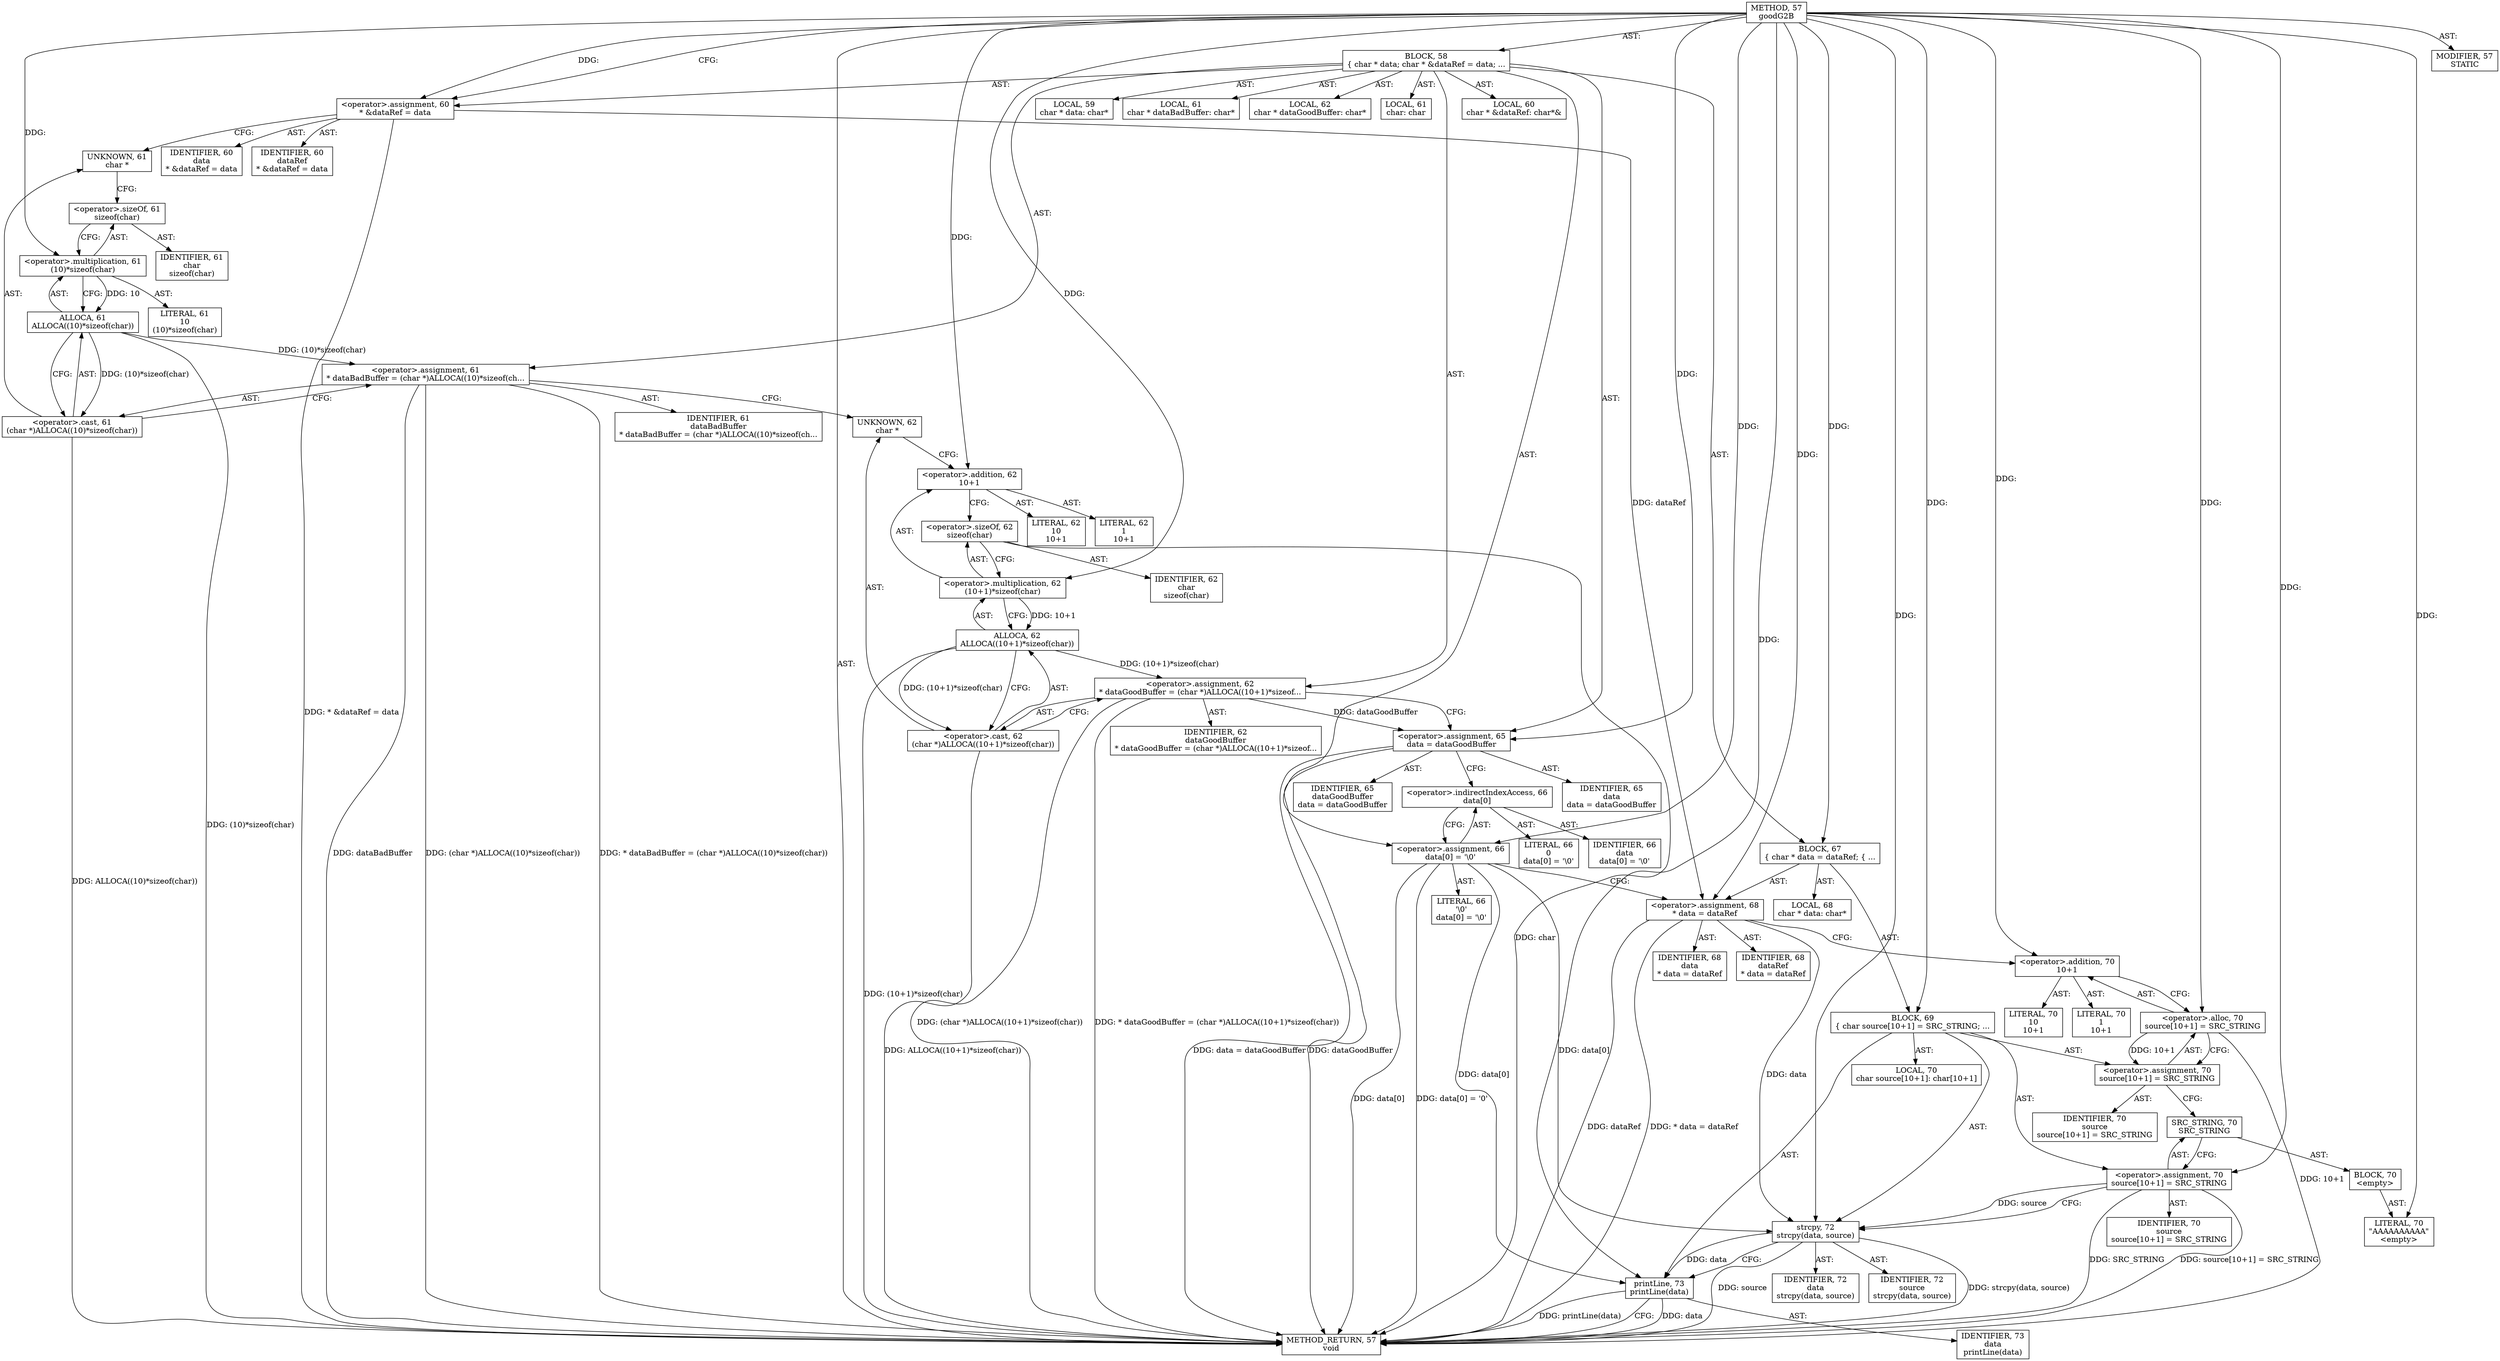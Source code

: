digraph "goodG2B" {  
node [shape="rect"];  
"111669149697" [label = <METHOD, 57<BR/>goodG2B> ]
"25769803781" [label = <BLOCK, 58<BR/>{ char * data; char * &amp;dataRef = data; ...> ]
"94489280518" [label = <LOCAL, 59<BR/>char * data: char*> ]
"94489280519" [label = <LOCAL, 60<BR/>char * &amp;dataRef: char*&amp;> ]
"30064771095" [label = <&lt;operator&gt;.assignment, 60<BR/>* &amp;dataRef = data> ]
"68719476752" [label = <IDENTIFIER, 60<BR/>dataRef<BR/>* &amp;dataRef = data> ]
"68719476753" [label = <IDENTIFIER, 60<BR/>data<BR/>* &amp;dataRef = data> ]
"94489280520" [label = <LOCAL, 61<BR/>char * dataBadBuffer: char*> ]
"30064771096" [label = <&lt;operator&gt;.assignment, 61<BR/>* dataBadBuffer = (char *)ALLOCA((10)*sizeof(ch...> ]
"68719476754" [label = <IDENTIFIER, 61<BR/>dataBadBuffer<BR/>* dataBadBuffer = (char *)ALLOCA((10)*sizeof(ch...> ]
"30064771097" [label = <&lt;operator&gt;.cast, 61<BR/>(char *)ALLOCA((10)*sizeof(char))> ]
"184683593730" [label = <UNKNOWN, 61<BR/>char *> ]
"30064771098" [label = <ALLOCA, 61<BR/>ALLOCA((10)*sizeof(char))> ]
"30064771099" [label = <&lt;operator&gt;.multiplication, 61<BR/>(10)*sizeof(char)> ]
"90194313224" [label = <LITERAL, 61<BR/>10<BR/>(10)*sizeof(char)> ]
"30064771100" [label = <&lt;operator&gt;.sizeOf, 61<BR/>sizeof(char)> ]
"68719476755" [label = <IDENTIFIER, 61<BR/>char<BR/>sizeof(char)> ]
"94489280521" [label = <LOCAL, 62<BR/>char * dataGoodBuffer: char*> ]
"30064771101" [label = <&lt;operator&gt;.assignment, 62<BR/>* dataGoodBuffer = (char *)ALLOCA((10+1)*sizeof...> ]
"68719476756" [label = <IDENTIFIER, 62<BR/>dataGoodBuffer<BR/>* dataGoodBuffer = (char *)ALLOCA((10+1)*sizeof...> ]
"30064771102" [label = <&lt;operator&gt;.cast, 62<BR/>(char *)ALLOCA((10+1)*sizeof(char))> ]
"184683593731" [label = <UNKNOWN, 62<BR/>char *> ]
"30064771103" [label = <ALLOCA, 62<BR/>ALLOCA((10+1)*sizeof(char))> ]
"30064771104" [label = <&lt;operator&gt;.multiplication, 62<BR/>(10+1)*sizeof(char)> ]
"30064771105" [label = <&lt;operator&gt;.addition, 62<BR/>10+1> ]
"90194313225" [label = <LITERAL, 62<BR/>10<BR/>10+1> ]
"90194313226" [label = <LITERAL, 62<BR/>1<BR/>10+1> ]
"30064771106" [label = <&lt;operator&gt;.sizeOf, 62<BR/>sizeof(char)> ]
"68719476757" [label = <IDENTIFIER, 62<BR/>char<BR/>sizeof(char)> ]
"30064771107" [label = <&lt;operator&gt;.assignment, 65<BR/>data = dataGoodBuffer> ]
"68719476758" [label = <IDENTIFIER, 65<BR/>data<BR/>data = dataGoodBuffer> ]
"68719476759" [label = <IDENTIFIER, 65<BR/>dataGoodBuffer<BR/>data = dataGoodBuffer> ]
"30064771108" [label = <&lt;operator&gt;.assignment, 66<BR/>data[0] = '\0'> ]
"30064771109" [label = <&lt;operator&gt;.indirectIndexAccess, 66<BR/>data[0]> ]
"68719476760" [label = <IDENTIFIER, 66<BR/>data<BR/>data[0] = '\0'> ]
"90194313227" [label = <LITERAL, 66<BR/>0<BR/>data[0] = '\0'> ]
"90194313228" [label = <LITERAL, 66<BR/>'\0'<BR/>data[0] = '\0'> ]
"25769803782" [label = <BLOCK, 67<BR/>{ char * data = dataRef; { ...> ]
"94489280522" [label = <LOCAL, 68<BR/>char * data: char*> ]
"30064771110" [label = <&lt;operator&gt;.assignment, 68<BR/>* data = dataRef> ]
"68719476761" [label = <IDENTIFIER, 68<BR/>data<BR/>* data = dataRef> ]
"68719476762" [label = <IDENTIFIER, 68<BR/>dataRef<BR/>* data = dataRef> ]
"25769803783" [label = <BLOCK, 69<BR/>{ char source[10+1] = SRC_STRING; ...> ]
"94489280523" [label = <LOCAL, 70<BR/>char source[10+1]: char[10+1]> ]
"30064771111" [label = <&lt;operator&gt;.assignment, 70<BR/>source[10+1] = SRC_STRING> ]
"68719476763" [label = <IDENTIFIER, 70<BR/>source<BR/>source[10+1] = SRC_STRING> ]
"30064771112" [label = <&lt;operator&gt;.alloc, 70<BR/>source[10+1] = SRC_STRING> ]
"30064771113" [label = <&lt;operator&gt;.addition, 70<BR/>10+1> ]
"90194313229" [label = <LITERAL, 70<BR/>10<BR/>10+1> ]
"90194313230" [label = <LITERAL, 70<BR/>1<BR/>10+1> ]
"30064771114" [label = <&lt;operator&gt;.assignment, 70<BR/>source[10+1] = SRC_STRING> ]
"68719476764" [label = <IDENTIFIER, 70<BR/>source<BR/>source[10+1] = SRC_STRING> ]
"30064771115" [label = <SRC_STRING, 70<BR/>SRC_STRING> ]
"25769803784" [label = <BLOCK, 70<BR/>&lt;empty&gt;> ]
"90194313231" [label = <LITERAL, 70<BR/>&quot;AAAAAAAAAA&quot;<BR/>&lt;empty&gt;> ]
"30064771116" [label = <strcpy, 72<BR/>strcpy(data, source)> ]
"68719476765" [label = <IDENTIFIER, 72<BR/>data<BR/>strcpy(data, source)> ]
"68719476766" [label = <IDENTIFIER, 72<BR/>source<BR/>strcpy(data, source)> ]
"30064771117" [label = <printLine, 73<BR/>printLine(data)> ]
"68719476767" [label = <IDENTIFIER, 73<BR/>data<BR/>printLine(data)> ]
"94489280524" [label = <LOCAL, 61<BR/>char: char> ]
"133143986176" [label = <MODIFIER, 57<BR/>STATIC> ]
"128849018881" [label = <METHOD_RETURN, 57<BR/>void> ]
  "111669149697" -> "25769803781"  [ label = "AST: "] 
  "111669149697" -> "133143986176"  [ label = "AST: "] 
  "111669149697" -> "128849018881"  [ label = "AST: "] 
  "25769803781" -> "94489280524"  [ label = "AST: "] 
  "25769803781" -> "94489280518"  [ label = "AST: "] 
  "25769803781" -> "94489280519"  [ label = "AST: "] 
  "25769803781" -> "30064771095"  [ label = "AST: "] 
  "25769803781" -> "94489280520"  [ label = "AST: "] 
  "25769803781" -> "30064771096"  [ label = "AST: "] 
  "25769803781" -> "94489280521"  [ label = "AST: "] 
  "25769803781" -> "30064771101"  [ label = "AST: "] 
  "25769803781" -> "30064771107"  [ label = "AST: "] 
  "25769803781" -> "30064771108"  [ label = "AST: "] 
  "25769803781" -> "25769803782"  [ label = "AST: "] 
  "30064771095" -> "68719476752"  [ label = "AST: "] 
  "30064771095" -> "68719476753"  [ label = "AST: "] 
  "30064771096" -> "68719476754"  [ label = "AST: "] 
  "30064771096" -> "30064771097"  [ label = "AST: "] 
  "30064771097" -> "184683593730"  [ label = "AST: "] 
  "30064771097" -> "30064771098"  [ label = "AST: "] 
  "30064771098" -> "30064771099"  [ label = "AST: "] 
  "30064771099" -> "90194313224"  [ label = "AST: "] 
  "30064771099" -> "30064771100"  [ label = "AST: "] 
  "30064771100" -> "68719476755"  [ label = "AST: "] 
  "30064771101" -> "68719476756"  [ label = "AST: "] 
  "30064771101" -> "30064771102"  [ label = "AST: "] 
  "30064771102" -> "184683593731"  [ label = "AST: "] 
  "30064771102" -> "30064771103"  [ label = "AST: "] 
  "30064771103" -> "30064771104"  [ label = "AST: "] 
  "30064771104" -> "30064771105"  [ label = "AST: "] 
  "30064771104" -> "30064771106"  [ label = "AST: "] 
  "30064771105" -> "90194313225"  [ label = "AST: "] 
  "30064771105" -> "90194313226"  [ label = "AST: "] 
  "30064771106" -> "68719476757"  [ label = "AST: "] 
  "30064771107" -> "68719476758"  [ label = "AST: "] 
  "30064771107" -> "68719476759"  [ label = "AST: "] 
  "30064771108" -> "30064771109"  [ label = "AST: "] 
  "30064771108" -> "90194313228"  [ label = "AST: "] 
  "30064771109" -> "68719476760"  [ label = "AST: "] 
  "30064771109" -> "90194313227"  [ label = "AST: "] 
  "25769803782" -> "94489280522"  [ label = "AST: "] 
  "25769803782" -> "30064771110"  [ label = "AST: "] 
  "25769803782" -> "25769803783"  [ label = "AST: "] 
  "30064771110" -> "68719476761"  [ label = "AST: "] 
  "30064771110" -> "68719476762"  [ label = "AST: "] 
  "25769803783" -> "94489280523"  [ label = "AST: "] 
  "25769803783" -> "30064771111"  [ label = "AST: "] 
  "25769803783" -> "30064771114"  [ label = "AST: "] 
  "25769803783" -> "30064771116"  [ label = "AST: "] 
  "25769803783" -> "30064771117"  [ label = "AST: "] 
  "30064771111" -> "68719476763"  [ label = "AST: "] 
  "30064771111" -> "30064771112"  [ label = "AST: "] 
  "30064771112" -> "30064771113"  [ label = "AST: "] 
  "30064771113" -> "90194313229"  [ label = "AST: "] 
  "30064771113" -> "90194313230"  [ label = "AST: "] 
  "30064771114" -> "68719476764"  [ label = "AST: "] 
  "30064771114" -> "30064771115"  [ label = "AST: "] 
  "30064771115" -> "25769803784"  [ label = "AST: "] 
  "25769803784" -> "90194313231"  [ label = "AST: "] 
  "30064771116" -> "68719476765"  [ label = "AST: "] 
  "30064771116" -> "68719476766"  [ label = "AST: "] 
  "30064771117" -> "68719476767"  [ label = "AST: "] 
  "30064771095" -> "184683593730"  [ label = "CFG: "] 
  "30064771096" -> "184683593731"  [ label = "CFG: "] 
  "30064771101" -> "30064771107"  [ label = "CFG: "] 
  "30064771107" -> "30064771109"  [ label = "CFG: "] 
  "30064771108" -> "30064771110"  [ label = "CFG: "] 
  "30064771097" -> "30064771096"  [ label = "CFG: "] 
  "30064771102" -> "30064771101"  [ label = "CFG: "] 
  "30064771109" -> "30064771108"  [ label = "CFG: "] 
  "30064771110" -> "30064771113"  [ label = "CFG: "] 
  "184683593730" -> "30064771100"  [ label = "CFG: "] 
  "30064771098" -> "30064771097"  [ label = "CFG: "] 
  "184683593731" -> "30064771105"  [ label = "CFG: "] 
  "30064771103" -> "30064771102"  [ label = "CFG: "] 
  "30064771111" -> "30064771115"  [ label = "CFG: "] 
  "30064771114" -> "30064771116"  [ label = "CFG: "] 
  "30064771116" -> "30064771117"  [ label = "CFG: "] 
  "30064771117" -> "128849018881"  [ label = "CFG: "] 
  "30064771099" -> "30064771098"  [ label = "CFG: "] 
  "30064771104" -> "30064771103"  [ label = "CFG: "] 
  "30064771112" -> "30064771111"  [ label = "CFG: "] 
  "30064771115" -> "30064771114"  [ label = "CFG: "] 
  "30064771100" -> "30064771099"  [ label = "CFG: "] 
  "30064771105" -> "30064771106"  [ label = "CFG: "] 
  "30064771106" -> "30064771104"  [ label = "CFG: "] 
  "30064771113" -> "30064771112"  [ label = "CFG: "] 
  "111669149697" -> "30064771095"  [ label = "CFG: "] 
  "30064771095" -> "128849018881"  [ label = "DDG: * &amp;dataRef = data"] 
  "30064771096" -> "128849018881"  [ label = "DDG: dataBadBuffer"] 
  "30064771098" -> "128849018881"  [ label = "DDG: (10)*sizeof(char)"] 
  "30064771097" -> "128849018881"  [ label = "DDG: ALLOCA((10)*sizeof(char))"] 
  "30064771096" -> "128849018881"  [ label = "DDG: (char *)ALLOCA((10)*sizeof(char))"] 
  "30064771096" -> "128849018881"  [ label = "DDG: * dataBadBuffer = (char *)ALLOCA((10)*sizeof(char))"] 
  "30064771106" -> "128849018881"  [ label = "DDG: char"] 
  "30064771103" -> "128849018881"  [ label = "DDG: (10+1)*sizeof(char)"] 
  "30064771102" -> "128849018881"  [ label = "DDG: ALLOCA((10+1)*sizeof(char))"] 
  "30064771101" -> "128849018881"  [ label = "DDG: (char *)ALLOCA((10+1)*sizeof(char))"] 
  "30064771101" -> "128849018881"  [ label = "DDG: * dataGoodBuffer = (char *)ALLOCA((10+1)*sizeof(char))"] 
  "30064771107" -> "128849018881"  [ label = "DDG: dataGoodBuffer"] 
  "30064771107" -> "128849018881"  [ label = "DDG: data = dataGoodBuffer"] 
  "30064771108" -> "128849018881"  [ label = "DDG: data[0]"] 
  "30064771108" -> "128849018881"  [ label = "DDG: data[0] = '\0'"] 
  "30064771110" -> "128849018881"  [ label = "DDG: dataRef"] 
  "30064771110" -> "128849018881"  [ label = "DDG: * data = dataRef"] 
  "30064771112" -> "128849018881"  [ label = "DDG: 10+1"] 
  "30064771114" -> "128849018881"  [ label = "DDG: SRC_STRING"] 
  "30064771114" -> "128849018881"  [ label = "DDG: source[10+1] = SRC_STRING"] 
  "30064771116" -> "128849018881"  [ label = "DDG: source"] 
  "30064771116" -> "128849018881"  [ label = "DDG: strcpy(data, source)"] 
  "30064771117" -> "128849018881"  [ label = "DDG: data"] 
  "30064771117" -> "128849018881"  [ label = "DDG: printLine(data)"] 
  "111669149697" -> "30064771095"  [ label = "DDG: "] 
  "30064771098" -> "30064771096"  [ label = "DDG: (10)*sizeof(char)"] 
  "30064771103" -> "30064771101"  [ label = "DDG: (10+1)*sizeof(char)"] 
  "30064771101" -> "30064771107"  [ label = "DDG: dataGoodBuffer"] 
  "111669149697" -> "30064771107"  [ label = "DDG: "] 
  "111669149697" -> "30064771108"  [ label = "DDG: "] 
  "111669149697" -> "25769803782"  [ label = "DDG: "] 
  "30064771095" -> "30064771110"  [ label = "DDG: dataRef"] 
  "111669149697" -> "30064771110"  [ label = "DDG: "] 
  "111669149697" -> "25769803783"  [ label = "DDG: "] 
  "30064771098" -> "30064771097"  [ label = "DDG: (10)*sizeof(char)"] 
  "30064771103" -> "30064771102"  [ label = "DDG: (10+1)*sizeof(char)"] 
  "30064771112" -> "30064771111"  [ label = "DDG: 10+1"] 
  "111669149697" -> "30064771114"  [ label = "DDG: "] 
  "30064771099" -> "30064771098"  [ label = "DDG: 10"] 
  "30064771104" -> "30064771103"  [ label = "DDG: 10+1"] 
  "30064771108" -> "30064771116"  [ label = "DDG: data[0]"] 
  "30064771110" -> "30064771116"  [ label = "DDG: data"] 
  "111669149697" -> "30064771116"  [ label = "DDG: "] 
  "30064771114" -> "30064771116"  [ label = "DDG: source"] 
  "30064771108" -> "30064771117"  [ label = "DDG: data[0]"] 
  "30064771116" -> "30064771117"  [ label = "DDG: data"] 
  "111669149697" -> "30064771117"  [ label = "DDG: "] 
  "111669149697" -> "30064771099"  [ label = "DDG: "] 
  "111669149697" -> "30064771104"  [ label = "DDG: "] 
  "111669149697" -> "30064771112"  [ label = "DDG: "] 
  "111669149697" -> "30064771105"  [ label = "DDG: "] 
  "111669149697" -> "30064771113"  [ label = "DDG: "] 
  "111669149697" -> "90194313231"  [ label = "DDG: "] 
}
